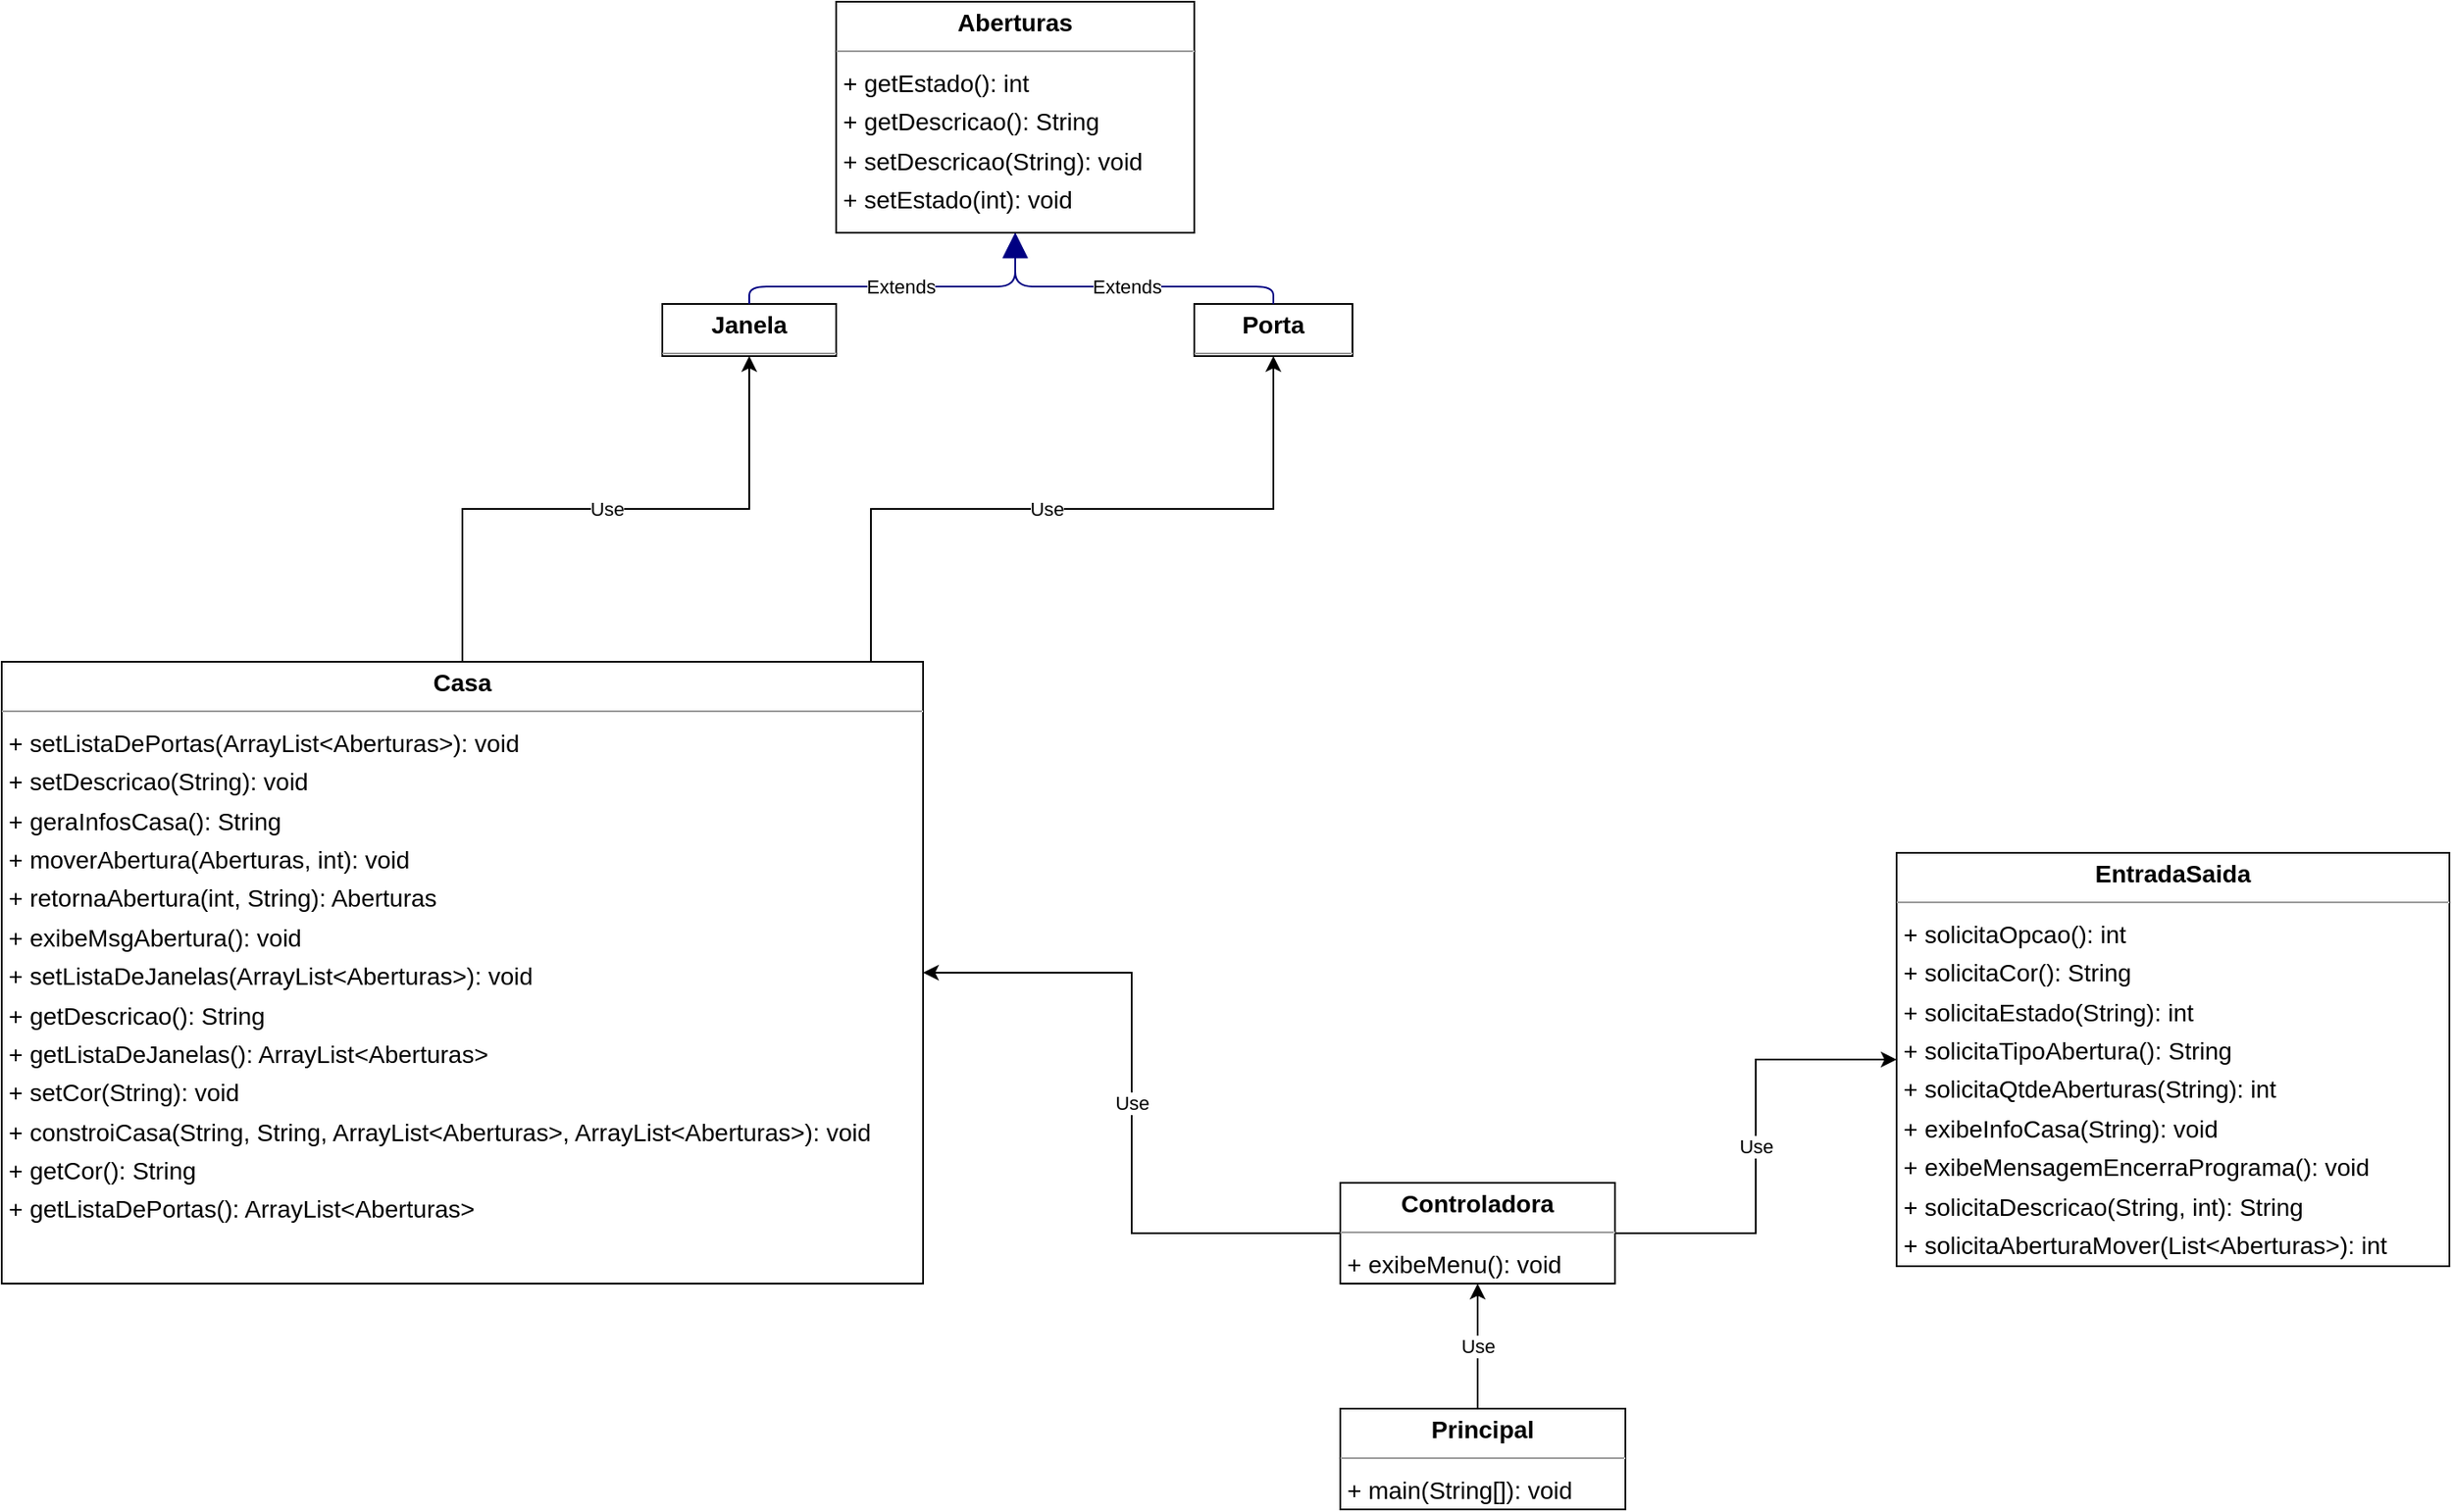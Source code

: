 <mxfile version="21.5.1" type="device">
  <diagram id="rErQYU27RgUN29eImOXm" name="Page-1">
    <mxGraphModel dx="2599" dy="1413" grid="1" gridSize="10" guides="1" tooltips="1" connect="1" arrows="1" fold="1" page="0" pageScale="1" pageWidth="850" pageHeight="1100" background="none" math="0" shadow="0">
      <root>
        <mxCell id="0" />
        <mxCell id="1" parent="0" />
        <mxCell id="node4" value="&lt;p style=&quot;margin:0px;margin-top:4px;text-align:center;&quot;&gt;&lt;b&gt;Aberturas&lt;/b&gt;&lt;/p&gt;&lt;hr size=&quot;1&quot;/&gt;&lt;p style=&quot;margin:0 0 0 4px;line-height:1.6;&quot;&gt;+ getEstado(): int&lt;br/&gt;+ getDescricao(): String&lt;br/&gt;+ setDescricao(String): void&lt;br/&gt;+ setEstado(int): void&lt;/p&gt;" style="verticalAlign=top;align=left;overflow=fill;fontSize=14;fontFamily=Helvetica;html=1;rounded=0;shadow=0;comic=0;labelBackgroundColor=none;strokeWidth=1;" parent="1" vertex="1">
          <mxGeometry x="10" y="-160" width="206" height="133" as="geometry" />
        </mxCell>
        <mxCell id="LVRWjRZNh_xkCj5kbEaF-4" value="Use" style="edgeStyle=orthogonalEdgeStyle;rounded=0;orthogonalLoop=1;jettySize=auto;html=1;entryX=0.5;entryY=1;entryDx=0;entryDy=0;" parent="1" source="node2" target="node0" edge="1">
          <mxGeometry relative="1" as="geometry" />
        </mxCell>
        <mxCell id="LVRWjRZNh_xkCj5kbEaF-5" value="Use" style="edgeStyle=orthogonalEdgeStyle;rounded=0;orthogonalLoop=1;jettySize=auto;html=1;exitX=1;exitY=0;exitDx=0;exitDy=0;entryX=0.5;entryY=1;entryDx=0;entryDy=0;" parent="1" source="node2" target="node6" edge="1">
          <mxGeometry relative="1" as="geometry">
            <Array as="points">
              <mxPoint x="30" y="220" />
              <mxPoint x="30" y="132" />
              <mxPoint x="261" y="132" />
            </Array>
          </mxGeometry>
        </mxCell>
        <mxCell id="node2" value="&lt;p style=&quot;margin:0px;margin-top:4px;text-align:center;&quot;&gt;&lt;b&gt;Casa&lt;/b&gt;&lt;/p&gt;&lt;hr size=&quot;1&quot;/&gt;&lt;p style=&quot;margin:0 0 0 4px;line-height:1.6;&quot;&gt;+ setListaDePortas(ArrayList&amp;lt;Aberturas&amp;gt;): void&lt;br/&gt;+ setDescricao(String): void&lt;br/&gt;+ geraInfosCasa(): String&lt;br/&gt;+ moverAbertura(Aberturas, int): void&lt;br/&gt;+ retornaAbertura(int, String): Aberturas&lt;br/&gt;+ exibeMsgAbertura(): void&lt;br/&gt;+ setListaDeJanelas(ArrayList&amp;lt;Aberturas&amp;gt;): void&lt;br/&gt;+ getDescricao(): String&lt;br/&gt;+ getListaDeJanelas(): ArrayList&amp;lt;Aberturas&amp;gt;&lt;br/&gt;+ setCor(String): void&lt;br/&gt;+ constroiCasa(String, String, ArrayList&amp;lt;Aberturas&amp;gt;, ArrayList&amp;lt;Aberturas&amp;gt;): void&lt;br/&gt;+ getCor(): String&lt;br/&gt;+ getListaDePortas(): ArrayList&amp;lt;Aberturas&amp;gt;&lt;/p&gt;" style="verticalAlign=top;align=left;overflow=fill;fontSize=14;fontFamily=Helvetica;html=1;rounded=0;shadow=0;comic=0;labelBackgroundColor=none;strokeWidth=1;" parent="1" vertex="1">
          <mxGeometry x="-470" y="220" width="530" height="358" as="geometry" />
        </mxCell>
        <mxCell id="LVRWjRZNh_xkCj5kbEaF-7" value="Use" style="edgeStyle=orthogonalEdgeStyle;rounded=0;orthogonalLoop=1;jettySize=auto;html=1;exitX=0;exitY=0.5;exitDx=0;exitDy=0;" parent="1" source="node3" target="node2" edge="1">
          <mxGeometry relative="1" as="geometry" />
        </mxCell>
        <mxCell id="LVRWjRZNh_xkCj5kbEaF-8" value="Use" style="edgeStyle=orthogonalEdgeStyle;rounded=0;orthogonalLoop=1;jettySize=auto;html=1;" parent="1" source="node3" target="node1" edge="1">
          <mxGeometry relative="1" as="geometry" />
        </mxCell>
        <mxCell id="node3" value="&lt;p style=&quot;margin:0px;margin-top:4px;text-align:center;&quot;&gt;&lt;b&gt;Controladora&lt;/b&gt;&lt;/p&gt;&lt;hr size=&quot;1&quot;/&gt;&lt;p style=&quot;margin:0 0 0 4px;line-height:1.6;&quot;&gt;+ exibeMenu(): void&lt;/p&gt;" style="verticalAlign=top;align=left;overflow=fill;fontSize=14;fontFamily=Helvetica;html=1;rounded=0;shadow=0;comic=0;labelBackgroundColor=none;strokeWidth=1;" parent="1" vertex="1">
          <mxGeometry x="300" y="520" width="158" height="58" as="geometry" />
        </mxCell>
        <mxCell id="node1" value="&lt;p style=&quot;margin:0px;margin-top:4px;text-align:center;&quot;&gt;&lt;b&gt;EntradaSaida&lt;/b&gt;&lt;/p&gt;&lt;hr size=&quot;1&quot;/&gt;&lt;p style=&quot;margin:0 0 0 4px;line-height:1.6;&quot;&gt;+ solicitaOpcao(): int&lt;br/&gt;+ solicitaCor(): String&lt;br/&gt;+ solicitaEstado(String): int&lt;br/&gt;+ solicitaTipoAbertura(): String&lt;br/&gt;+ solicitaQtdeAberturas(String): int&lt;br/&gt;+ exibeInfoCasa(String): void&lt;br/&gt;+ exibeMensagemEncerraPrograma(): void&lt;br/&gt;+ solicitaDescricao(String, int): String&lt;br/&gt;+ solicitaAberturaMover(List&amp;lt;Aberturas&amp;gt;): int&lt;/p&gt;" style="verticalAlign=top;align=left;overflow=fill;fontSize=14;fontFamily=Helvetica;html=1;rounded=0;shadow=0;comic=0;labelBackgroundColor=none;strokeWidth=1;" parent="1" vertex="1">
          <mxGeometry x="620" y="330" width="318" height="238" as="geometry" />
        </mxCell>
        <mxCell id="node0" value="&lt;p style=&quot;margin:0px;margin-top:4px;text-align:center;&quot;&gt;&lt;b&gt;Janela&lt;/b&gt;&lt;/p&gt;&lt;hr size=&quot;1&quot;/&gt;" style="verticalAlign=top;align=left;overflow=fill;fontSize=14;fontFamily=Helvetica;html=1;rounded=0;shadow=0;comic=0;labelBackgroundColor=none;strokeWidth=1;" parent="1" vertex="1">
          <mxGeometry x="-90" y="14" width="100" height="30" as="geometry" />
        </mxCell>
        <mxCell id="node6" value="&lt;p style=&quot;margin:0px;margin-top:4px;text-align:center;&quot;&gt;&lt;b&gt;Porta&lt;/b&gt;&lt;/p&gt;&lt;hr size=&quot;1&quot;/&gt;" style="verticalAlign=top;align=left;overflow=fill;fontSize=14;fontFamily=Helvetica;html=1;rounded=0;shadow=0;comic=0;labelBackgroundColor=none;strokeWidth=1;" parent="1" vertex="1">
          <mxGeometry x="216" y="14" width="91" height="30" as="geometry" />
        </mxCell>
        <mxCell id="node5" value="&lt;p style=&quot;margin:0px;margin-top:4px;text-align:center;&quot;&gt;&lt;b&gt;Principal&lt;/b&gt;&lt;/p&gt;&lt;hr size=&quot;1&quot;/&gt;&lt;p style=&quot;margin:0 0 0 4px;line-height:1.6;&quot;&gt;+ main(String[]): void&lt;/p&gt;" style="verticalAlign=top;align=left;overflow=fill;fontSize=14;fontFamily=Helvetica;html=1;rounded=0;shadow=0;comic=0;labelBackgroundColor=none;strokeWidth=1;" parent="1" vertex="1">
          <mxGeometry x="300" y="650" width="164" height="58" as="geometry" />
        </mxCell>
        <mxCell id="edge1" value="Extends" style="html=1;rounded=1;edgeStyle=orthogonalEdgeStyle;dashed=0;startArrow=none;endArrow=block;endSize=12;strokeColor=#000082;exitX=0.500;exitY=0.001;exitDx=0;exitDy=0;entryX=0.500;entryY=1.000;entryDx=0;entryDy=0;" parent="1" source="node0" target="node4" edge="1">
          <mxGeometry width="50" height="50" relative="1" as="geometry">
            <Array as="points">
              <mxPoint x="113" y="4" />
            </Array>
          </mxGeometry>
        </mxCell>
        <mxCell id="edge0" value="Extends" style="html=1;rounded=1;edgeStyle=orthogonalEdgeStyle;dashed=0;startArrow=none;endArrow=block;endSize=12;strokeColor=#000082;exitX=0.500;exitY=0.001;exitDx=0;exitDy=0;entryX=0.500;entryY=1.000;entryDx=0;entryDy=0;" parent="1" source="node6" target="node4" edge="1">
          <mxGeometry width="50" height="50" relative="1" as="geometry">
            <Array as="points">
              <mxPoint x="262" y="4" />
              <mxPoint x="113" y="4" />
            </Array>
          </mxGeometry>
        </mxCell>
        <mxCell id="LVRWjRZNh_xkCj5kbEaF-1" value="Use" style="endArrow=classic;html=1;rounded=0;" parent="1" target="node3" edge="1">
          <mxGeometry width="50" height="50" relative="1" as="geometry">
            <mxPoint x="379" y="650" as="sourcePoint" />
            <mxPoint x="260" y="610" as="targetPoint" />
            <Array as="points">
              <mxPoint x="379" y="610" />
            </Array>
          </mxGeometry>
        </mxCell>
      </root>
    </mxGraphModel>
  </diagram>
</mxfile>
